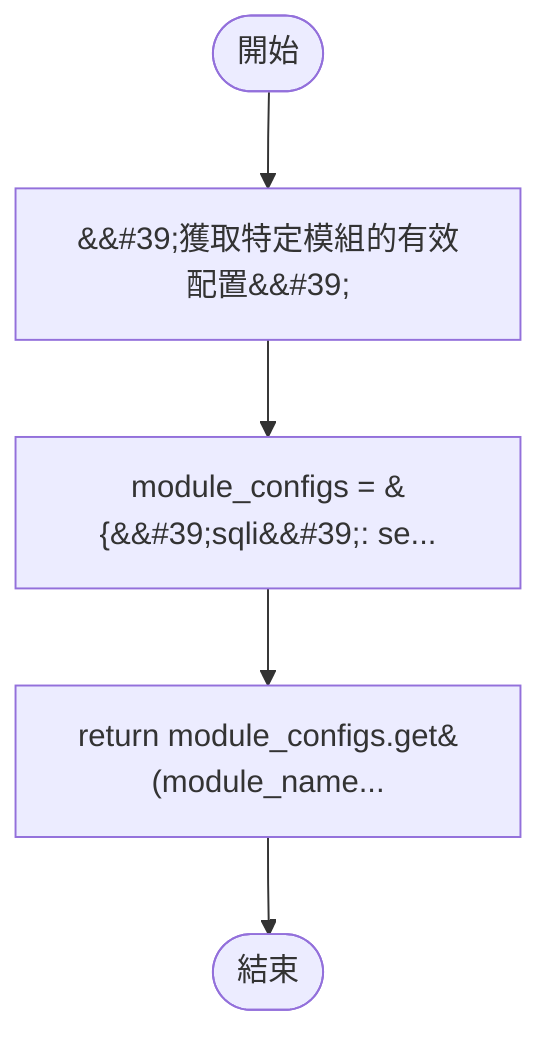 flowchart TB
    n1([開始])
    n2([結束])
    n3[&amp;&#35;39;獲取特定模組的有效配置&amp;&#35;39;]
    n4[module_configs = &#123;&amp;&#35;39;sqli&amp;&#35;39;: se...]
    n5[return module_configs.get&#40;module_name...]
    n1 --> n3
    n3 --> n4
    n4 --> n5
    n5 --> n2